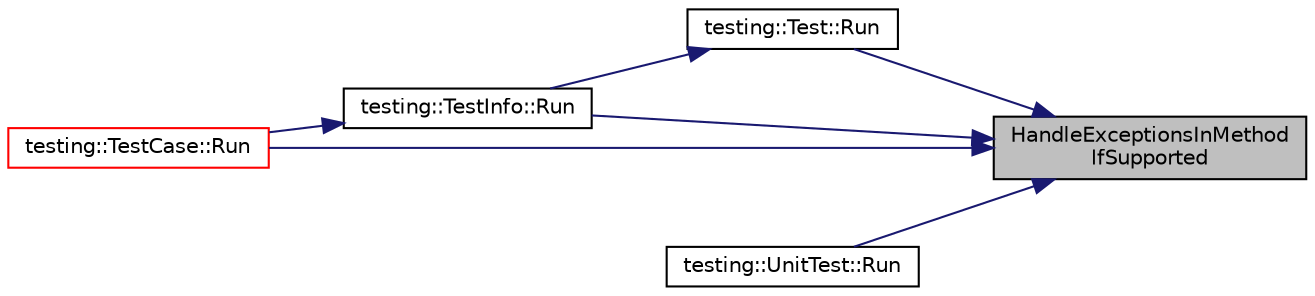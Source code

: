 digraph "HandleExceptionsInMethodIfSupported"
{
 // INTERACTIVE_SVG=YES
 // LATEX_PDF_SIZE
  bgcolor="transparent";
  edge [fontname="Helvetica",fontsize="10",labelfontname="Helvetica",labelfontsize="10"];
  node [fontname="Helvetica",fontsize="10",shape=record];
  rankdir="RL";
  Node1 [label="HandleExceptionsInMethod\lIfSupported",height=0.2,width=0.4,color="black", fillcolor="grey75", style="filled", fontcolor="black",tooltip=" "];
  Node1 -> Node2 [dir="back",color="midnightblue",fontsize="10",style="solid",fontname="Helvetica"];
  Node2 [label="testing::Test::Run",height=0.2,width=0.4,color="black",URL="$db/d9f/classtesting_1_1Test_aa3eca255b6be227d7d901cc2a72017a5.html#aa3eca255b6be227d7d901cc2a72017a5",tooltip=" "];
  Node2 -> Node3 [dir="back",color="midnightblue",fontsize="10",style="solid",fontname="Helvetica"];
  Node3 [label="testing::TestInfo::Run",height=0.2,width=0.4,color="black",URL="$df/d65/classtesting_1_1TestInfo_aa3eca255b6be227d7d901cc2a72017a5.html#aa3eca255b6be227d7d901cc2a72017a5",tooltip=" "];
  Node3 -> Node4 [dir="back",color="midnightblue",fontsize="10",style="solid",fontname="Helvetica"];
  Node4 [label="testing::TestCase::Run",height=0.2,width=0.4,color="red",URL="$d0/d9a/classtesting_1_1TestCase_aa3eca255b6be227d7d901cc2a72017a5.html#aa3eca255b6be227d7d901cc2a72017a5",tooltip=" "];
  Node1 -> Node3 [dir="back",color="midnightblue",fontsize="10",style="solid",fontname="Helvetica"];
  Node1 -> Node4 [dir="back",color="midnightblue",fontsize="10",style="solid",fontname="Helvetica"];
  Node1 -> Node6 [dir="back",color="midnightblue",fontsize="10",style="solid",fontname="Helvetica"];
  Node6 [label="testing::UnitTest::Run",height=0.2,width=0.4,color="black",URL="$d5/d21/classtesting_1_1UnitTest_a22f3e90081aaad35b4eccfa93a28042c.html#a22f3e90081aaad35b4eccfa93a28042c",tooltip=" "];
}
